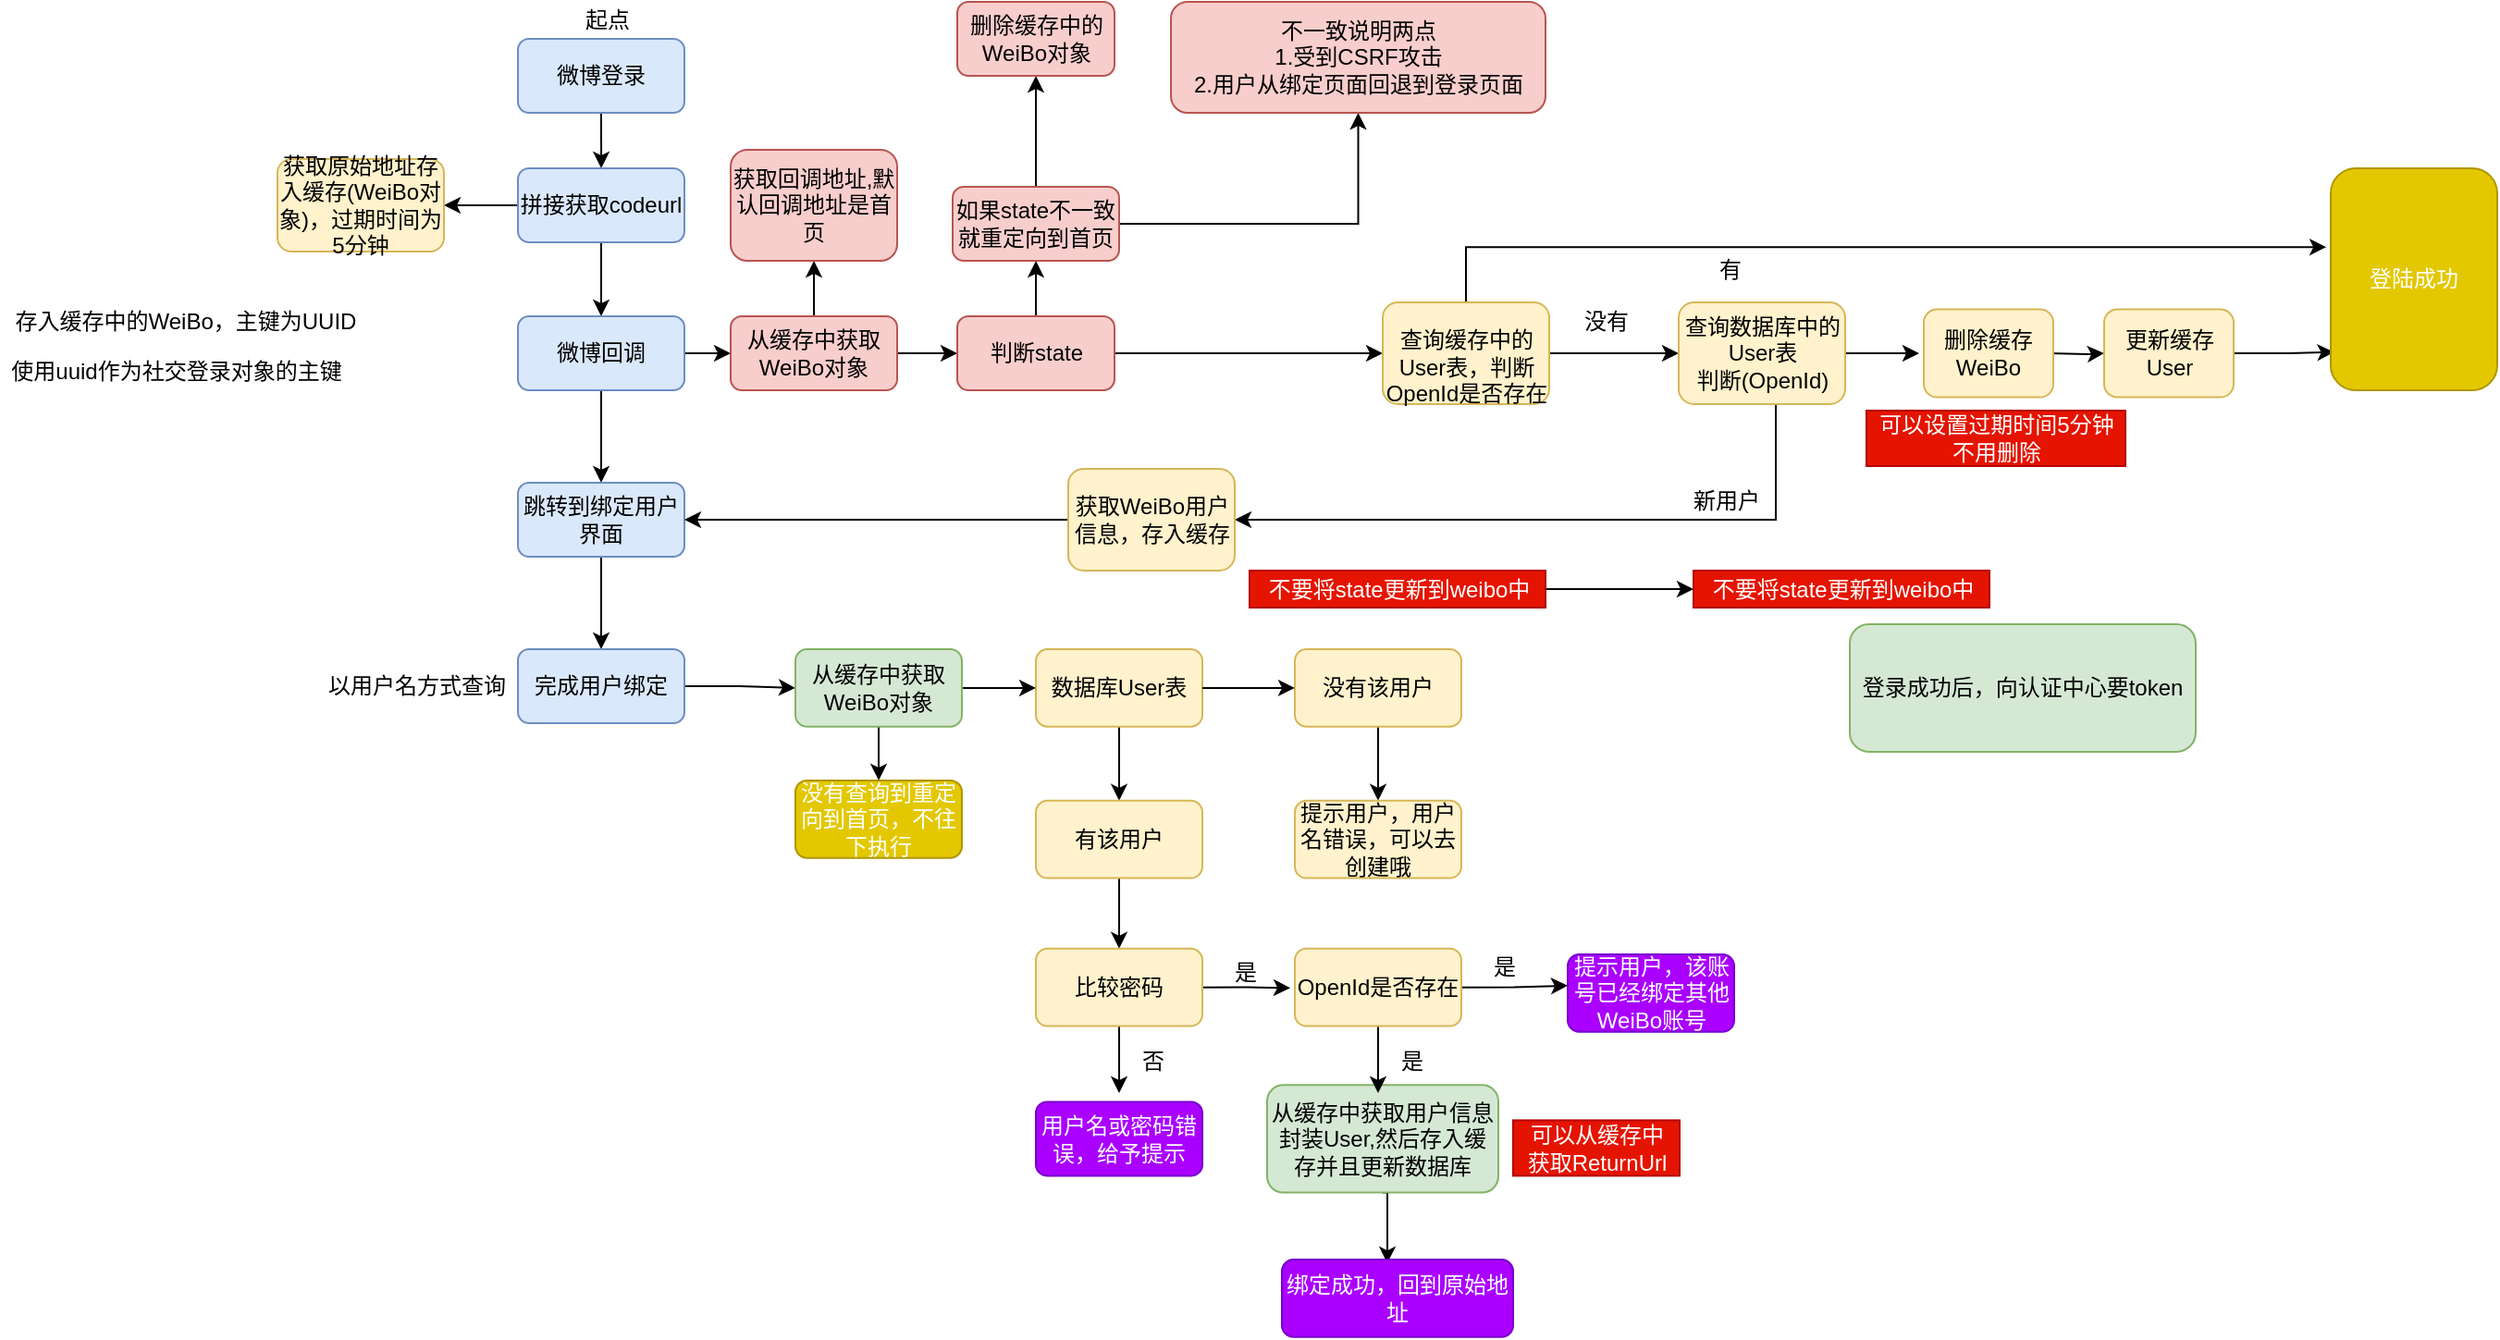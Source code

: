 <mxfile version="12.7.9" type="device"><diagram id="C10jqC5qbvKXT-lExyDx" name="Page-1"><mxGraphModel dx="1060" dy="631" grid="1" gridSize="10" guides="1" tooltips="1" connect="1" arrows="1" fold="1" page="1" pageScale="1" pageWidth="827" pageHeight="1169" math="0" shadow="0"><root><mxCell id="0"/><mxCell id="1" parent="0"/><mxCell id="-JkqCCY3Glh2zOoINKNe-2" style="edgeStyle=orthogonalEdgeStyle;rounded=0;orthogonalLoop=1;jettySize=auto;html=1;exitX=0.5;exitY=1;exitDx=0;exitDy=0;" parent="1" source="-JkqCCY3Glh2zOoINKNe-1" edge="1"><mxGeometry relative="1" as="geometry"><mxPoint x="355.034" y="150" as="targetPoint"/></mxGeometry></mxCell><mxCell id="-JkqCCY3Glh2zOoINKNe-1" value="微博登录" style="rounded=1;whiteSpace=wrap;html=1;fillColor=#dae8fc;strokeColor=#6c8ebf;" parent="1" vertex="1"><mxGeometry x="310" y="80" width="90" height="40" as="geometry"/></mxCell><mxCell id="-JkqCCY3Glh2zOoINKNe-7" value="" style="edgeStyle=orthogonalEdgeStyle;rounded=0;orthogonalLoop=1;jettySize=auto;html=1;" parent="1" source="-JkqCCY3Glh2zOoINKNe-5" target="-JkqCCY3Glh2zOoINKNe-6" edge="1"><mxGeometry relative="1" as="geometry"/></mxCell><mxCell id="-JkqCCY3Glh2zOoINKNe-9" value="" style="edgeStyle=orthogonalEdgeStyle;rounded=0;orthogonalLoop=1;jettySize=auto;html=1;" parent="1" source="-JkqCCY3Glh2zOoINKNe-5" target="-JkqCCY3Glh2zOoINKNe-8" edge="1"><mxGeometry relative="1" as="geometry"/></mxCell><mxCell id="-JkqCCY3Glh2zOoINKNe-5" value="拼接获取codeurl" style="rounded=1;whiteSpace=wrap;html=1;fillColor=#dae8fc;strokeColor=#6c8ebf;" parent="1" vertex="1"><mxGeometry x="310" y="150" width="90" height="40" as="geometry"/></mxCell><mxCell id="-JkqCCY3Glh2zOoINKNe-55" value="" style="edgeStyle=orthogonalEdgeStyle;rounded=0;orthogonalLoop=1;jettySize=auto;html=1;startArrow=none;startFill=0;" parent="1" source="-JkqCCY3Glh2zOoINKNe-8" target="-JkqCCY3Glh2zOoINKNe-54" edge="1"><mxGeometry relative="1" as="geometry"/></mxCell><mxCell id="-JkqCCY3Glh2zOoINKNe-104" value="" style="edgeStyle=orthogonalEdgeStyle;rounded=0;orthogonalLoop=1;jettySize=auto;html=1;startArrow=none;startFill=0;" parent="1" source="-JkqCCY3Glh2zOoINKNe-8" target="-JkqCCY3Glh2zOoINKNe-103" edge="1"><mxGeometry relative="1" as="geometry"/></mxCell><mxCell id="-JkqCCY3Glh2zOoINKNe-8" value="微博回调" style="rounded=1;whiteSpace=wrap;html=1;fillColor=#dae8fc;strokeColor=#6c8ebf;direction=west;" parent="1" vertex="1"><mxGeometry x="310" y="230" width="90" height="40" as="geometry"/></mxCell><mxCell id="-JkqCCY3Glh2zOoINKNe-141" value="" style="edgeStyle=orthogonalEdgeStyle;rounded=0;orthogonalLoop=1;jettySize=auto;html=1;startFill=0;" parent="1" source="-JkqCCY3Glh2zOoINKNe-103" target="-JkqCCY3Glh2zOoINKNe-140" edge="1"><mxGeometry relative="1" as="geometry"/></mxCell><mxCell id="6_icwnMrSKOwkz7PgjV7-4" value="" style="edgeStyle=orthogonalEdgeStyle;rounded=0;orthogonalLoop=1;jettySize=auto;html=1;" parent="1" source="-JkqCCY3Glh2zOoINKNe-103" target="6_icwnMrSKOwkz7PgjV7-3" edge="1"><mxGeometry relative="1" as="geometry"/></mxCell><mxCell id="-JkqCCY3Glh2zOoINKNe-103" value="从缓存中获取WeiBo对象" style="rounded=1;whiteSpace=wrap;html=1;fillColor=#f8cecc;strokeColor=#b85450;direction=west;" parent="1" vertex="1"><mxGeometry x="425" y="230" width="90" height="40" as="geometry"/></mxCell><mxCell id="6_icwnMrSKOwkz7PgjV7-9" value="" style="edgeStyle=orthogonalEdgeStyle;rounded=0;orthogonalLoop=1;jettySize=auto;html=1;" parent="1" source="6_icwnMrSKOwkz7PgjV7-3" target="6_icwnMrSKOwkz7PgjV7-8" edge="1"><mxGeometry relative="1" as="geometry"/></mxCell><mxCell id="6_icwnMrSKOwkz7PgjV7-56" value="" style="edgeStyle=orthogonalEdgeStyle;rounded=0;orthogonalLoop=1;jettySize=auto;html=1;" parent="1" source="6_icwnMrSKOwkz7PgjV7-3" target="-JkqCCY3Glh2zOoINKNe-10" edge="1"><mxGeometry relative="1" as="geometry"><mxPoint x="660" y="250.0" as="targetPoint"/></mxGeometry></mxCell><mxCell id="6_icwnMrSKOwkz7PgjV7-3" value="判断state" style="rounded=1;whiteSpace=wrap;html=1;fillColor=#f8cecc;strokeColor=#b85450;direction=west;" parent="1" vertex="1"><mxGeometry x="547.5" y="230" width="85" height="40" as="geometry"/></mxCell><mxCell id="ijnEyJ6XGAFFW3QP-cBe-32" style="edgeStyle=orthogonalEdgeStyle;rounded=0;orthogonalLoop=1;jettySize=auto;html=1;exitX=0.5;exitY=1;exitDx=0;exitDy=0;entryX=0.5;entryY=0;entryDx=0;entryDy=0;" edge="1" parent="1" source="6_icwnMrSKOwkz7PgjV7-8" target="ijnEyJ6XGAFFW3QP-cBe-31"><mxGeometry relative="1" as="geometry"/></mxCell><mxCell id="ijnEyJ6XGAFFW3QP-cBe-37" value="" style="edgeStyle=orthogonalEdgeStyle;rounded=0;orthogonalLoop=1;jettySize=auto;html=1;" edge="1" parent="1" source="6_icwnMrSKOwkz7PgjV7-8" target="ijnEyJ6XGAFFW3QP-cBe-36"><mxGeometry relative="1" as="geometry"/></mxCell><mxCell id="6_icwnMrSKOwkz7PgjV7-8" value="如果state不一致就重定向到首页" style="rounded=1;whiteSpace=wrap;html=1;fillColor=#f8cecc;strokeColor=#b85450;direction=west;" parent="1" vertex="1"><mxGeometry x="545" y="160" width="90" height="40" as="geometry"/></mxCell><mxCell id="ijnEyJ6XGAFFW3QP-cBe-36" value="不一致说明两点&lt;br&gt;1.受到CSRF攻击&lt;br&gt;2.用户从绑定页面回退到登录页面" style="rounded=1;whiteSpace=wrap;html=1;fillColor=#f8cecc;strokeColor=#b85450;direction=west;" vertex="1" parent="1"><mxGeometry x="663" y="60" width="202.5" height="60" as="geometry"/></mxCell><mxCell id="-JkqCCY3Glh2zOoINKNe-140" value="获取回调地址,默认回调地址是首页" style="rounded=1;whiteSpace=wrap;html=1;fillColor=#f8cecc;strokeColor=#b85450;direction=west;" parent="1" vertex="1"><mxGeometry x="425" y="140" width="90" height="60" as="geometry"/></mxCell><mxCell id="-JkqCCY3Glh2zOoINKNe-57" value="" style="edgeStyle=orthogonalEdgeStyle;rounded=0;orthogonalLoop=1;jettySize=auto;html=1;startArrow=none;startFill=0;" parent="1" source="-JkqCCY3Glh2zOoINKNe-54" target="-JkqCCY3Glh2zOoINKNe-56" edge="1"><mxGeometry relative="1" as="geometry"/></mxCell><mxCell id="-JkqCCY3Glh2zOoINKNe-54" value="跳转到绑定用户界面" style="rounded=1;whiteSpace=wrap;html=1;fillColor=#dae8fc;strokeColor=#6c8ebf;direction=west;" parent="1" vertex="1"><mxGeometry x="310" y="320" width="90" height="40" as="geometry"/></mxCell><mxCell id="6_icwnMrSKOwkz7PgjV7-46" style="edgeStyle=orthogonalEdgeStyle;rounded=0;orthogonalLoop=1;jettySize=auto;html=1;exitX=0;exitY=0.5;exitDx=0;exitDy=0;entryX=1;entryY=0.5;entryDx=0;entryDy=0;" parent="1" source="-JkqCCY3Glh2zOoINKNe-56" target="-JkqCCY3Glh2zOoINKNe-116" edge="1"><mxGeometry relative="1" as="geometry"><Array as="points"><mxPoint x="430" y="431"/></Array></mxGeometry></mxCell><mxCell id="-JkqCCY3Glh2zOoINKNe-56" value="完成用户绑定" style="rounded=1;whiteSpace=wrap;html=1;fillColor=#dae8fc;strokeColor=#6c8ebf;direction=west;" parent="1" vertex="1"><mxGeometry x="310" y="410" width="90" height="40" as="geometry"/></mxCell><mxCell id="-JkqCCY3Glh2zOoINKNe-15" value="" style="edgeStyle=elbowEdgeStyle;rounded=0;orthogonalLoop=1;jettySize=auto;html=1;entryX=1.027;entryY=0.645;entryDx=0;entryDy=0;entryPerimeter=0;" parent="1" source="-JkqCCY3Glh2zOoINKNe-10" target="-JkqCCY3Glh2zOoINKNe-137" edge="1"><mxGeometry relative="1" as="geometry"><mxPoint x="1086.15" y="192.48" as="targetPoint"/><Array as="points"><mxPoint x="822.5" y="190"/><mxPoint x="857.5" y="163"/><mxPoint x="827.5" y="190"/></Array></mxGeometry></mxCell><mxCell id="-JkqCCY3Glh2zOoINKNe-16" value="有" style="text;html=1;align=center;verticalAlign=middle;resizable=0;points=[];labelBackgroundColor=#ffffff;" parent="-JkqCCY3Glh2zOoINKNe-15" vertex="1" connectable="0"><mxGeometry x="-0.305" y="-12" relative="1" as="geometry"><mxPoint as="offset"/></mxGeometry></mxCell><mxCell id="-JkqCCY3Glh2zOoINKNe-79" style="edgeStyle=orthogonalEdgeStyle;rounded=0;orthogonalLoop=1;jettySize=auto;html=1;exitX=0;exitY=0.5;exitDx=0;exitDy=0;entryX=1;entryY=0.5;entryDx=0;entryDy=0;startArrow=none;startFill=0;" parent="1" source="-JkqCCY3Glh2zOoINKNe-10" target="-JkqCCY3Glh2zOoINKNe-59" edge="1"><mxGeometry relative="1" as="geometry"/></mxCell><mxCell id="-JkqCCY3Glh2zOoINKNe-10" value="&lt;br&gt;查询缓存中的User表，判断OpenId是否存在" style="rounded=1;whiteSpace=wrap;html=1;fillColor=#fff2cc;strokeColor=#d6b656;direction=west;" parent="1" vertex="1"><mxGeometry x="777.5" y="222.5" width="90" height="55" as="geometry"/></mxCell><mxCell id="-JkqCCY3Glh2zOoINKNe-6" value="&lt;span&gt;获取原始地址存入缓存(WeiBo对象)，过期时间为5分钟&lt;/span&gt;" style="rounded=1;whiteSpace=wrap;html=1;fillColor=#fff2cc;strokeColor=#d6b656;" parent="1" vertex="1"><mxGeometry x="180" y="145" width="90" height="50" as="geometry"/></mxCell><mxCell id="-JkqCCY3Glh2zOoINKNe-27" value="起点" style="text;html=1;align=center;verticalAlign=middle;resizable=0;points=[];autosize=1;" parent="1" vertex="1"><mxGeometry x="338" y="60" width="40" height="20" as="geometry"/></mxCell><mxCell id="6_icwnMrSKOwkz7PgjV7-16" value="" style="edgeStyle=orthogonalEdgeStyle;rounded=0;orthogonalLoop=1;jettySize=auto;html=1;" parent="1" source="-JkqCCY3Glh2zOoINKNe-59" edge="1"><mxGeometry relative="1" as="geometry"><mxPoint x="1067.5" y="250" as="targetPoint"/></mxGeometry></mxCell><mxCell id="ijnEyJ6XGAFFW3QP-cBe-28" value="" style="edgeStyle=orthogonalEdgeStyle;rounded=0;orthogonalLoop=1;jettySize=auto;html=1;" edge="1" parent="1" source="-JkqCCY3Glh2zOoINKNe-59" target="ijnEyJ6XGAFFW3QP-cBe-27"><mxGeometry relative="1" as="geometry"><Array as="points"><mxPoint x="990" y="340"/></Array></mxGeometry></mxCell><mxCell id="-JkqCCY3Glh2zOoINKNe-59" value="查询数据库中的User表&lt;br&gt;判断(OpenId)" style="rounded=1;whiteSpace=wrap;html=1;fillColor=#fff2cc;strokeColor=#d6b656;direction=west;" parent="1" vertex="1"><mxGeometry x="937.5" y="222.5" width="90" height="55" as="geometry"/></mxCell><mxCell id="ijnEyJ6XGAFFW3QP-cBe-30" style="edgeStyle=orthogonalEdgeStyle;rounded=0;orthogonalLoop=1;jettySize=auto;html=1;exitX=1;exitY=0.5;exitDx=0;exitDy=0;" edge="1" parent="1" source="ijnEyJ6XGAFFW3QP-cBe-27" target="-JkqCCY3Glh2zOoINKNe-54"><mxGeometry relative="1" as="geometry"/></mxCell><mxCell id="ijnEyJ6XGAFFW3QP-cBe-27" value="获取WeiBo用户信息，存入缓存" style="rounded=1;whiteSpace=wrap;html=1;fillColor=#fff2cc;strokeColor=#d6b656;direction=west;" vertex="1" parent="1"><mxGeometry x="607.5" y="312.5" width="90" height="55" as="geometry"/></mxCell><mxCell id="6_icwnMrSKOwkz7PgjV7-19" value="" style="edgeStyle=orthogonalEdgeStyle;rounded=0;orthogonalLoop=1;jettySize=auto;html=1;" parent="1" target="6_icwnMrSKOwkz7PgjV7-18" edge="1"><mxGeometry relative="1" as="geometry"><mxPoint x="1137.5" y="250" as="sourcePoint"/></mxGeometry></mxCell><mxCell id="6_icwnMrSKOwkz7PgjV7-20" style="edgeStyle=orthogonalEdgeStyle;rounded=0;orthogonalLoop=1;jettySize=auto;html=1;exitX=0;exitY=0.5;exitDx=0;exitDy=0;entryX=0.98;entryY=0.172;entryDx=0;entryDy=0;entryPerimeter=0;" parent="1" source="6_icwnMrSKOwkz7PgjV7-18" target="-JkqCCY3Glh2zOoINKNe-137" edge="1"><mxGeometry relative="1" as="geometry"><Array as="points"><mxPoint x="1267.5" y="250"/></Array></mxGeometry></mxCell><mxCell id="6_icwnMrSKOwkz7PgjV7-18" value="更新缓存&lt;br&gt;User" style="rounded=1;whiteSpace=wrap;html=1;fillColor=#fff2cc;strokeColor=#d6b656;direction=west;" parent="1" vertex="1"><mxGeometry x="1167.5" y="226.26" width="70" height="47.5" as="geometry"/></mxCell><mxCell id="-JkqCCY3Glh2zOoINKNe-80" value="没有" style="text;html=1;align=center;verticalAlign=middle;resizable=0;points=[];autosize=1;" parent="1" vertex="1"><mxGeometry x="877.5" y="222.5" width="40" height="20" as="geometry"/></mxCell><mxCell id="-JkqCCY3Glh2zOoINKNe-82" value="以用户名方式查询" style="text;html=1;align=center;verticalAlign=middle;resizable=0;points=[];autosize=1;" parent="1" vertex="1"><mxGeometry x="200" y="420" width="110" height="20" as="geometry"/></mxCell><mxCell id="-JkqCCY3Glh2zOoINKNe-158" style="edgeStyle=orthogonalEdgeStyle;rounded=0;orthogonalLoop=1;jettySize=auto;html=1;exitX=0.5;exitY=0;exitDx=0;exitDy=0;startFill=0;" parent="1" source="-JkqCCY3Glh2zOoINKNe-86" target="-JkqCCY3Glh2zOoINKNe-157" edge="1"><mxGeometry relative="1" as="geometry"/></mxCell><mxCell id="-JkqCCY3Glh2zOoINKNe-86" value="数据库User表" style="rounded=1;whiteSpace=wrap;html=1;fillColor=#fff2cc;strokeColor=#d6b656;direction=west;" parent="1" vertex="1"><mxGeometry x="590" y="410" width="90" height="41.88" as="geometry"/></mxCell><mxCell id="-JkqCCY3Glh2zOoINKNe-185" value="" style="edgeStyle=orthogonalEdgeStyle;rounded=0;orthogonalLoop=1;jettySize=auto;html=1;startFill=0;" parent="1" source="-JkqCCY3Glh2zOoINKNe-89" target="-JkqCCY3Glh2zOoINKNe-184" edge="1"><mxGeometry relative="1" as="geometry"/></mxCell><mxCell id="-JkqCCY3Glh2zOoINKNe-89" value="没有该用户" style="rounded=1;whiteSpace=wrap;html=1;fillColor=#fff2cc;strokeColor=#d6b656;direction=west;" parent="1" vertex="1"><mxGeometry x="730" y="410.0" width="90" height="41.88" as="geometry"/></mxCell><mxCell id="-JkqCCY3Glh2zOoINKNe-184" value="提示用户，用户名错误，可以去创建哦" style="rounded=1;whiteSpace=wrap;html=1;fillColor=#fff2cc;strokeColor=#d6b656;direction=west;" parent="1" vertex="1"><mxGeometry x="730" y="491.88" width="90" height="41.88" as="geometry"/></mxCell><mxCell id="-JkqCCY3Glh2zOoINKNe-91" value="" style="endArrow=classic;html=1;exitX=0;exitY=0.5;exitDx=0;exitDy=0;entryX=1;entryY=0.5;entryDx=0;entryDy=0;" parent="1" source="-JkqCCY3Glh2zOoINKNe-86" target="-JkqCCY3Glh2zOoINKNe-89" edge="1"><mxGeometry width="50" height="50" relative="1" as="geometry"><mxPoint x="790" y="561.87" as="sourcePoint"/><mxPoint x="840" y="511.87" as="targetPoint"/></mxGeometry></mxCell><mxCell id="-JkqCCY3Glh2zOoINKNe-137" value="登陆成功" style="rounded=1;whiteSpace=wrap;html=1;fillColor=#e3c800;strokeColor=#B09500;direction=west;fontColor=#ffffff;" parent="1" vertex="1"><mxGeometry x="1290" y="150" width="90" height="120" as="geometry"/></mxCell><mxCell id="-JkqCCY3Glh2zOoINKNe-136" value="" style="edgeStyle=orthogonalEdgeStyle;rounded=0;orthogonalLoop=1;jettySize=auto;html=1;startFill=0;" parent="1" source="-JkqCCY3Glh2zOoINKNe-116" target="-JkqCCY3Glh2zOoINKNe-135" edge="1"><mxGeometry relative="1" as="geometry"/></mxCell><mxCell id="6_icwnMrSKOwkz7PgjV7-48" value="" style="edgeStyle=orthogonalEdgeStyle;rounded=0;orthogonalLoop=1;jettySize=auto;html=1;entryX=1;entryY=0.5;entryDx=0;entryDy=0;" parent="1" source="-JkqCCY3Glh2zOoINKNe-116" target="-JkqCCY3Glh2zOoINKNe-86" edge="1"><mxGeometry relative="1" as="geometry"><mxPoint x="580" y="430.971" as="targetPoint"/></mxGeometry></mxCell><mxCell id="-JkqCCY3Glh2zOoINKNe-116" value="从缓存中获取WeiBo对象&lt;br&gt;" style="rounded=1;whiteSpace=wrap;html=1;fillColor=#d5e8d4;strokeColor=#82b366;direction=west;" parent="1" vertex="1"><mxGeometry x="460" y="410.0" width="90" height="41.88" as="geometry"/></mxCell><mxCell id="-JkqCCY3Glh2zOoINKNe-135" value="没有查询到重定向到首页，不往下执行" style="rounded=1;whiteSpace=wrap;html=1;fillColor=#e3c800;strokeColor=#B09500;direction=west;fontColor=#ffffff;" parent="1" vertex="1"><mxGeometry x="460" y="480.94" width="90" height="41.88" as="geometry"/></mxCell><mxCell id="-JkqCCY3Glh2zOoINKNe-151" value="存入缓存中的WeiBo，主键为UUID" style="text;html=1;align=center;verticalAlign=middle;resizable=0;points=[];autosize=1;" parent="1" vertex="1"><mxGeometry x="30" y="222.5" width="200" height="20" as="geometry"/></mxCell><mxCell id="6_icwnMrSKOwkz7PgjV7-22" style="edgeStyle=orthogonalEdgeStyle;rounded=0;orthogonalLoop=1;jettySize=auto;html=1;exitX=0.5;exitY=0;exitDx=0;exitDy=0;entryX=0.5;entryY=1;entryDx=0;entryDy=0;" parent="1" source="-JkqCCY3Glh2zOoINKNe-157" target="-JkqCCY3Glh2zOoINKNe-169" edge="1"><mxGeometry relative="1" as="geometry"/></mxCell><mxCell id="-JkqCCY3Glh2zOoINKNe-157" value="有该用户" style="rounded=1;whiteSpace=wrap;html=1;fillColor=#fff2cc;strokeColor=#d6b656;direction=west;" parent="1" vertex="1"><mxGeometry x="590" y="491.88" width="90" height="41.88" as="geometry"/></mxCell><mxCell id="6_icwnMrSKOwkz7PgjV7-23" style="edgeStyle=orthogonalEdgeStyle;rounded=0;orthogonalLoop=1;jettySize=auto;html=1;exitX=0;exitY=0.5;exitDx=0;exitDy=0;" parent="1" source="-JkqCCY3Glh2zOoINKNe-169" edge="1"><mxGeometry relative="1" as="geometry"><mxPoint x="727.5" y="593.167" as="targetPoint"/></mxGeometry></mxCell><mxCell id="6_icwnMrSKOwkz7PgjV7-28" style="edgeStyle=orthogonalEdgeStyle;rounded=0;orthogonalLoop=1;jettySize=auto;html=1;exitX=0.5;exitY=0;exitDx=0;exitDy=0;" parent="1" source="-JkqCCY3Glh2zOoINKNe-169" edge="1"><mxGeometry relative="1" as="geometry"><mxPoint x="635" y="650" as="targetPoint"/></mxGeometry></mxCell><mxCell id="-JkqCCY3Glh2zOoINKNe-169" value="比较密码" style="rounded=1;whiteSpace=wrap;html=1;fillColor=#fff2cc;strokeColor=#d6b656;direction=west;" parent="1" vertex="1"><mxGeometry x="590" y="571.88" width="90" height="41.88" as="geometry"/></mxCell><mxCell id="6_icwnMrSKOwkz7PgjV7-42" style="edgeStyle=orthogonalEdgeStyle;rounded=0;orthogonalLoop=1;jettySize=auto;html=1;exitX=0.5;exitY=0;exitDx=0;exitDy=0;entryX=0.5;entryY=0;entryDx=0;entryDy=0;" parent="1" source="-JkqCCY3Glh2zOoINKNe-172" edge="1"><mxGeometry relative="1" as="geometry"><mxPoint x="780" y="742.03" as="targetPoint"/></mxGeometry></mxCell><mxCell id="-JkqCCY3Glh2zOoINKNe-172" value="从缓存中获取用户信息&lt;br&gt;封装User,然后存入缓存并且更新数据库" style="rounded=1;whiteSpace=wrap;html=1;fillColor=#d5e8d4;strokeColor=#82b366;direction=west;" parent="1" vertex="1"><mxGeometry x="715" y="645.66" width="125" height="58.11" as="geometry"/></mxCell><mxCell id="-JkqCCY3Glh2zOoINKNe-173" value="绑定成功，回到原始地址" style="rounded=1;whiteSpace=wrap;html=1;fillColor=#aa00ff;strokeColor=#7700CC;direction=west;fontColor=#ffffff;" parent="1" vertex="1"><mxGeometry x="723" y="740.0" width="125" height="41.88" as="geometry"/></mxCell><mxCell id="-JkqCCY3Glh2zOoINKNe-174" value="是" style="text;html=1;align=center;verticalAlign=middle;resizable=0;points=[];autosize=1;" parent="1" vertex="1"><mxGeometry x="777.5" y="622.82" width="30" height="20" as="geometry"/></mxCell><mxCell id="-JkqCCY3Glh2zOoINKNe-175" value="是" style="text;html=1;align=center;verticalAlign=middle;resizable=0;points=[];autosize=1;" parent="1" vertex="1"><mxGeometry x="827.5" y="571.88" width="30" height="20" as="geometry"/></mxCell><mxCell id="-JkqCCY3Glh2zOoINKNe-181" value="是" style="text;html=1;align=center;verticalAlign=middle;resizable=0;points=[];autosize=1;" parent="1" vertex="1"><mxGeometry x="687.5" y="575.0" width="30" height="20" as="geometry"/></mxCell><mxCell id="-JkqCCY3Glh2zOoINKNe-182" value="提示用户，该账号已经绑定其他WeiBo账号" style="rounded=1;whiteSpace=wrap;html=1;fillColor=#aa00ff;strokeColor=#7700CC;direction=west;fontColor=#ffffff;" parent="1" vertex="1"><mxGeometry x="877.5" y="575.0" width="90" height="41.88" as="geometry"/></mxCell><mxCell id="-JkqCCY3Glh2zOoINKNe-188" value="否" style="text;html=1;align=center;verticalAlign=middle;resizable=0;points=[];autosize=1;" parent="1" vertex="1"><mxGeometry x="637.5" y="622.82" width="30" height="20" as="geometry"/></mxCell><mxCell id="6_icwnMrSKOwkz7PgjV7-25" style="edgeStyle=orthogonalEdgeStyle;rounded=0;orthogonalLoop=1;jettySize=auto;html=1;exitX=0.5;exitY=0;exitDx=0;exitDy=0;" parent="1" source="6_icwnMrSKOwkz7PgjV7-21" edge="1"><mxGeometry relative="1" as="geometry"><mxPoint x="775" y="650" as="targetPoint"/></mxGeometry></mxCell><mxCell id="6_icwnMrSKOwkz7PgjV7-26" style="edgeStyle=orthogonalEdgeStyle;rounded=0;orthogonalLoop=1;jettySize=auto;html=1;exitX=0;exitY=0.5;exitDx=0;exitDy=0;entryX=1;entryY=0.5;entryDx=0;entryDy=0;" parent="1" source="6_icwnMrSKOwkz7PgjV7-21" edge="1"><mxGeometry relative="1" as="geometry"><mxPoint x="877.5" y="591.88" as="targetPoint"/><Array as="points"><mxPoint x="848.5" y="593"/></Array></mxGeometry></mxCell><mxCell id="6_icwnMrSKOwkz7PgjV7-21" value="OpenId是否存在" style="rounded=1;whiteSpace=wrap;html=1;fillColor=#fff2cc;strokeColor=#d6b656;direction=west;" parent="1" vertex="1"><mxGeometry x="730" y="571.88" width="90" height="41.88" as="geometry"/></mxCell><mxCell id="6_icwnMrSKOwkz7PgjV7-27" value="用户名或密码错误，给予提示" style="rounded=1;whiteSpace=wrap;html=1;fillColor=#aa00ff;strokeColor=#7700CC;direction=west;fontColor=#ffffff;" parent="1" vertex="1"><mxGeometry x="590" y="654.71" width="90" height="40" as="geometry"/></mxCell><mxCell id="ijnEyJ6XGAFFW3QP-cBe-2" value="使用uuid作为社交登录对象的主键" style="text;html=1;align=center;verticalAlign=middle;resizable=0;points=[];autosize=1;" vertex="1" parent="1"><mxGeometry x="30" y="250" width="190" height="20" as="geometry"/></mxCell><mxCell id="ijnEyJ6XGAFFW3QP-cBe-8" value="新用户" style="text;html=1;align=center;verticalAlign=middle;resizable=0;points=[];autosize=1;" vertex="1" parent="1"><mxGeometry x="937.5" y="320" width="50" height="20" as="geometry"/></mxCell><mxCell id="ijnEyJ6XGAFFW3QP-cBe-13" value="登录成功后，向认证中心要token" style="rounded=1;whiteSpace=wrap;html=1;fillColor=#d5e8d4;strokeColor=#82b366;" vertex="1" parent="1"><mxGeometry x="1030" y="396.44" width="187" height="69" as="geometry"/></mxCell><mxCell id="ijnEyJ6XGAFFW3QP-cBe-22" value="删除缓存WeiBo" style="rounded=1;whiteSpace=wrap;html=1;fillColor=#fff2cc;strokeColor=#d6b656;direction=west;" vertex="1" parent="1"><mxGeometry x="1070" y="226.26" width="70" height="47.5" as="geometry"/></mxCell><mxCell id="ijnEyJ6XGAFFW3QP-cBe-25" value="可以从缓存中&lt;br&gt;获取ReturnUrl" style="text;html=1;align=center;verticalAlign=middle;resizable=0;points=[];autosize=1;fillColor=#e51400;strokeColor=#B20000;fontColor=#ffffff;" vertex="1" parent="1"><mxGeometry x="848" y="664.71" width="90" height="30" as="geometry"/></mxCell><mxCell id="ijnEyJ6XGAFFW3QP-cBe-26" value="可以设置过期时间5分钟&lt;br&gt;不用删除" style="text;html=1;align=center;verticalAlign=middle;resizable=0;points=[];autosize=1;fillColor=#e51400;strokeColor=#B20000;fontColor=#ffffff;" vertex="1" parent="1"><mxGeometry x="1039" y="281" width="140" height="30" as="geometry"/></mxCell><mxCell id="ijnEyJ6XGAFFW3QP-cBe-31" value="删除缓存中的WeiBo对象" style="rounded=1;whiteSpace=wrap;html=1;fillColor=#f8cecc;strokeColor=#b85450;direction=west;" vertex="1" parent="1"><mxGeometry x="547.5" y="60" width="85" height="40" as="geometry"/></mxCell><mxCell id="ijnEyJ6XGAFFW3QP-cBe-41" value="" style="edgeStyle=orthogonalEdgeStyle;rounded=0;orthogonalLoop=1;jettySize=auto;html=1;" edge="1" parent="1" source="ijnEyJ6XGAFFW3QP-cBe-33" target="ijnEyJ6XGAFFW3QP-cBe-40"><mxGeometry relative="1" as="geometry"/></mxCell><mxCell id="ijnEyJ6XGAFFW3QP-cBe-33" value="不要将state更新到weibo中" style="text;html=1;align=center;verticalAlign=middle;resizable=0;points=[];autosize=1;fillColor=#e51400;strokeColor=#B20000;fontColor=#ffffff;" vertex="1" parent="1"><mxGeometry x="705.5" y="367.5" width="160" height="20" as="geometry"/></mxCell><mxCell id="ijnEyJ6XGAFFW3QP-cBe-40" value="不要将state更新到weibo中" style="text;html=1;align=center;verticalAlign=middle;resizable=0;points=[];autosize=1;fillColor=#e51400;strokeColor=#B20000;fontColor=#ffffff;" vertex="1" parent="1"><mxGeometry x="945.5" y="367.5" width="160" height="20" as="geometry"/></mxCell></root></mxGraphModel></diagram></mxfile>